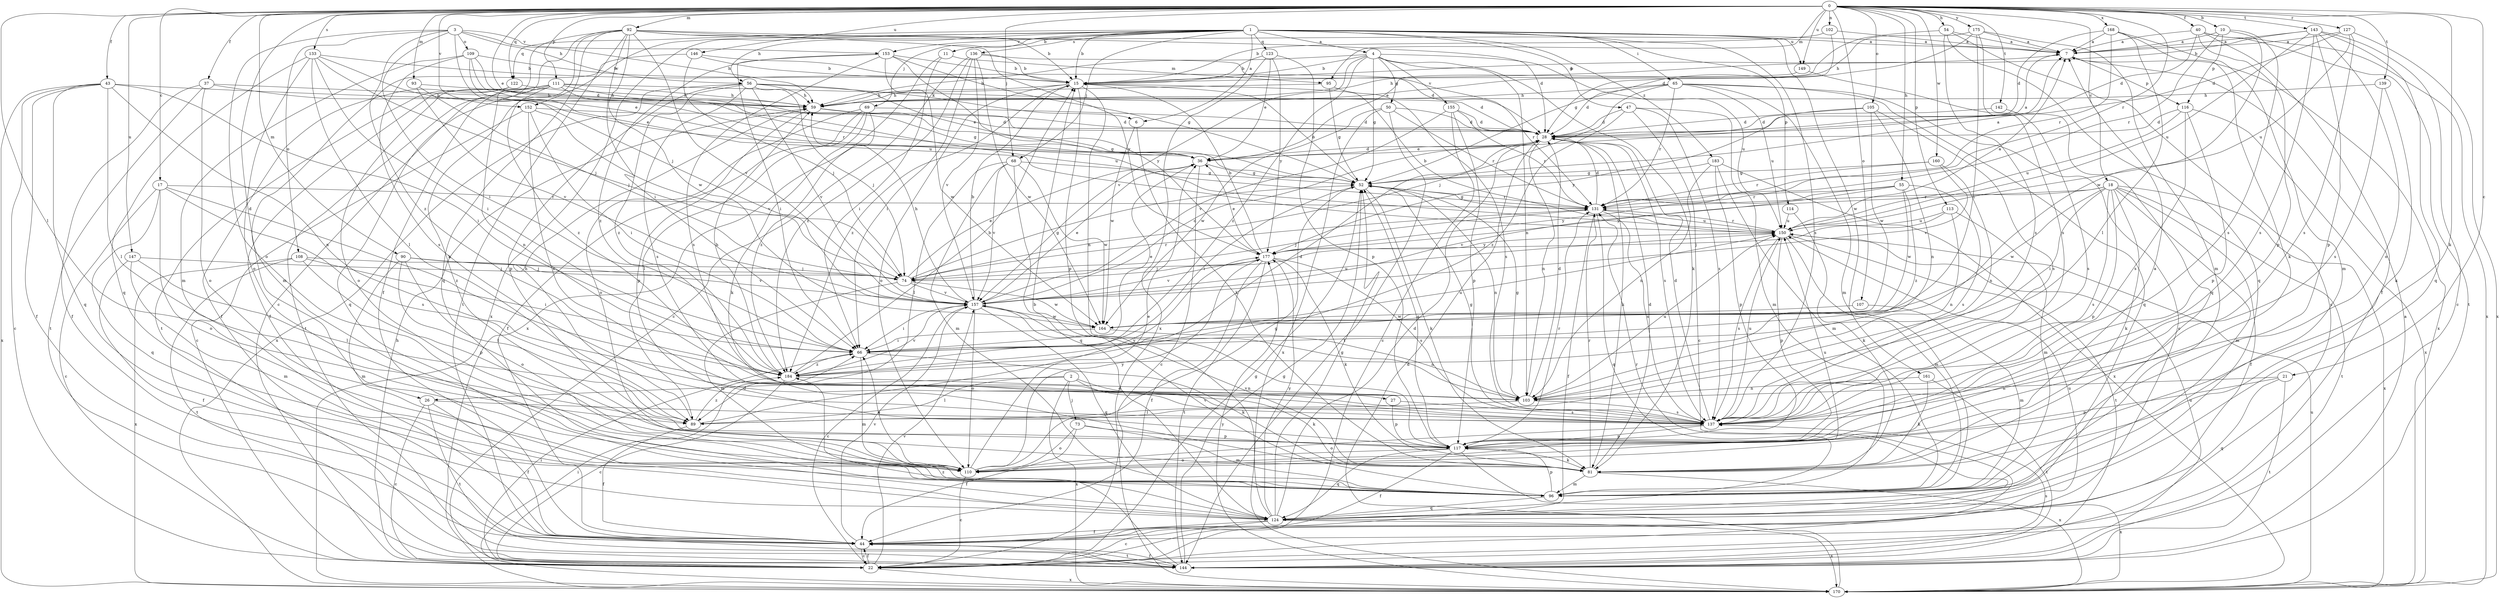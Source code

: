 strict digraph  {
0;
1;
2;
3;
4;
6;
7;
10;
11;
15;
17;
18;
21;
22;
26;
27;
28;
36;
37;
40;
43;
44;
47;
50;
52;
54;
55;
56;
59;
65;
66;
68;
69;
73;
74;
81;
89;
90;
92;
93;
95;
96;
102;
103;
105;
107;
108;
109;
110;
111;
113;
114;
116;
117;
122;
123;
124;
127;
131;
133;
136;
137;
139;
142;
143;
144;
146;
147;
149;
150;
152;
153;
155;
157;
160;
161;
164;
168;
170;
175;
177;
183;
184;
0 -> 10  [label=b];
0 -> 17  [label=c];
0 -> 18  [label=c];
0 -> 21  [label=c];
0 -> 26  [label=d];
0 -> 36  [label=e];
0 -> 37  [label=f];
0 -> 40  [label=f];
0 -> 43  [label=f];
0 -> 54  [label=h];
0 -> 55  [label=h];
0 -> 68  [label=j];
0 -> 81  [label=k];
0 -> 89  [label=l];
0 -> 90  [label=m];
0 -> 92  [label=m];
0 -> 93  [label=m];
0 -> 95  [label=m];
0 -> 102  [label=n];
0 -> 105  [label=o];
0 -> 107  [label=o];
0 -> 111  [label=p];
0 -> 113  [label=p];
0 -> 122  [label=q];
0 -> 127  [label=r];
0 -> 131  [label=r];
0 -> 133  [label=s];
0 -> 139  [label=t];
0 -> 142  [label=t];
0 -> 143  [label=t];
0 -> 146  [label=u];
0 -> 147  [label=u];
0 -> 149  [label=u];
0 -> 152  [label=v];
0 -> 160  [label=w];
0 -> 168  [label=x];
0 -> 175  [label=y];
1 -> 4  [label=a];
1 -> 6  [label=a];
1 -> 7  [label=a];
1 -> 11  [label=b];
1 -> 15  [label=b];
1 -> 47  [label=g];
1 -> 56  [label=h];
1 -> 65  [label=i];
1 -> 68  [label=j];
1 -> 69  [label=j];
1 -> 114  [label=p];
1 -> 122  [label=q];
1 -> 123  [label=q];
1 -> 136  [label=s];
1 -> 137  [label=s];
1 -> 149  [label=u];
1 -> 152  [label=v];
1 -> 153  [label=v];
1 -> 161  [label=w];
1 -> 170  [label=x];
1 -> 183  [label=z];
2 -> 26  [label=d];
2 -> 27  [label=d];
2 -> 73  [label=j];
2 -> 81  [label=k];
2 -> 89  [label=l];
2 -> 170  [label=x];
3 -> 56  [label=h];
3 -> 59  [label=h];
3 -> 66  [label=i];
3 -> 74  [label=j];
3 -> 108  [label=o];
3 -> 109  [label=o];
3 -> 110  [label=o];
3 -> 153  [label=v];
3 -> 184  [label=z];
4 -> 15  [label=b];
4 -> 50  [label=g];
4 -> 52  [label=g];
4 -> 59  [label=h];
4 -> 81  [label=k];
4 -> 103  [label=n];
4 -> 150  [label=u];
4 -> 155  [label=v];
4 -> 157  [label=v];
4 -> 184  [label=z];
6 -> 81  [label=k];
6 -> 164  [label=w];
7 -> 15  [label=b];
7 -> 116  [label=p];
7 -> 170  [label=x];
10 -> 7  [label=a];
10 -> 116  [label=p];
10 -> 131  [label=r];
10 -> 137  [label=s];
10 -> 164  [label=w];
11 -> 66  [label=i];
11 -> 95  [label=m];
11 -> 170  [label=x];
15 -> 59  [label=h];
15 -> 103  [label=n];
15 -> 110  [label=o];
15 -> 117  [label=p];
15 -> 184  [label=z];
17 -> 22  [label=c];
17 -> 110  [label=o];
17 -> 124  [label=q];
17 -> 131  [label=r];
17 -> 137  [label=s];
17 -> 184  [label=z];
18 -> 44  [label=f];
18 -> 66  [label=i];
18 -> 81  [label=k];
18 -> 96  [label=m];
18 -> 117  [label=p];
18 -> 131  [label=r];
18 -> 137  [label=s];
18 -> 144  [label=t];
18 -> 164  [label=w];
18 -> 170  [label=x];
18 -> 177  [label=y];
21 -> 103  [label=n];
21 -> 117  [label=p];
21 -> 124  [label=q];
21 -> 144  [label=t];
22 -> 44  [label=f];
22 -> 52  [label=g];
22 -> 59  [label=h];
22 -> 66  [label=i];
22 -> 157  [label=v];
22 -> 170  [label=x];
26 -> 22  [label=c];
26 -> 44  [label=f];
26 -> 137  [label=s];
26 -> 144  [label=t];
27 -> 117  [label=p];
27 -> 137  [label=s];
28 -> 36  [label=e];
28 -> 81  [label=k];
28 -> 103  [label=n];
28 -> 137  [label=s];
36 -> 7  [label=a];
36 -> 22  [label=c];
36 -> 28  [label=d];
36 -> 52  [label=g];
37 -> 36  [label=e];
37 -> 44  [label=f];
37 -> 59  [label=h];
37 -> 110  [label=o];
37 -> 144  [label=t];
40 -> 7  [label=a];
40 -> 28  [label=d];
40 -> 44  [label=f];
40 -> 117  [label=p];
40 -> 144  [label=t];
40 -> 170  [label=x];
43 -> 22  [label=c];
43 -> 44  [label=f];
43 -> 59  [label=h];
43 -> 66  [label=i];
43 -> 89  [label=l];
43 -> 103  [label=n];
43 -> 124  [label=q];
43 -> 170  [label=x];
44 -> 22  [label=c];
44 -> 144  [label=t];
44 -> 150  [label=u];
44 -> 157  [label=v];
47 -> 22  [label=c];
47 -> 28  [label=d];
47 -> 96  [label=m];
47 -> 137  [label=s];
47 -> 184  [label=z];
50 -> 28  [label=d];
50 -> 131  [label=r];
50 -> 144  [label=t];
50 -> 164  [label=w];
50 -> 170  [label=x];
52 -> 7  [label=a];
52 -> 15  [label=b];
52 -> 66  [label=i];
52 -> 81  [label=k];
52 -> 103  [label=n];
52 -> 131  [label=r];
54 -> 7  [label=a];
54 -> 22  [label=c];
54 -> 36  [label=e];
54 -> 124  [label=q];
54 -> 137  [label=s];
55 -> 131  [label=r];
55 -> 137  [label=s];
55 -> 157  [label=v];
55 -> 164  [label=w];
55 -> 177  [label=y];
55 -> 184  [label=z];
56 -> 36  [label=e];
56 -> 59  [label=h];
56 -> 74  [label=j];
56 -> 117  [label=p];
56 -> 137  [label=s];
56 -> 157  [label=v];
56 -> 170  [label=x];
56 -> 184  [label=z];
56 -> 6  [label=k];
59 -> 28  [label=d];
59 -> 52  [label=g];
59 -> 117  [label=p];
65 -> 22  [label=c];
65 -> 28  [label=d];
65 -> 59  [label=h];
65 -> 74  [label=j];
65 -> 96  [label=m];
65 -> 124  [label=q];
65 -> 131  [label=r];
65 -> 150  [label=u];
66 -> 36  [label=e];
66 -> 81  [label=k];
66 -> 96  [label=m];
66 -> 150  [label=u];
66 -> 184  [label=z];
68 -> 52  [label=g];
68 -> 89  [label=l];
68 -> 96  [label=m];
68 -> 124  [label=q];
68 -> 157  [label=v];
68 -> 164  [label=w];
69 -> 28  [label=d];
69 -> 44  [label=f];
69 -> 81  [label=k];
69 -> 89  [label=l];
69 -> 110  [label=o];
69 -> 184  [label=z];
73 -> 44  [label=f];
73 -> 96  [label=m];
73 -> 110  [label=o];
73 -> 117  [label=p];
74 -> 36  [label=e];
74 -> 52  [label=g];
74 -> 96  [label=m];
74 -> 131  [label=r];
74 -> 157  [label=v];
74 -> 164  [label=w];
81 -> 28  [label=d];
81 -> 96  [label=m];
81 -> 131  [label=r];
81 -> 157  [label=v];
81 -> 170  [label=x];
89 -> 44  [label=f];
89 -> 59  [label=h];
89 -> 177  [label=y];
89 -> 184  [label=z];
90 -> 74  [label=j];
90 -> 89  [label=l];
90 -> 96  [label=m];
90 -> 110  [label=o];
90 -> 157  [label=v];
92 -> 7  [label=a];
92 -> 15  [label=b];
92 -> 22  [label=c];
92 -> 28  [label=d];
92 -> 44  [label=f];
92 -> 66  [label=i];
92 -> 81  [label=k];
92 -> 124  [label=q];
92 -> 144  [label=t];
92 -> 157  [label=v];
92 -> 164  [label=w];
92 -> 177  [label=y];
93 -> 59  [label=h];
93 -> 74  [label=j];
93 -> 157  [label=v];
95 -> 52  [label=g];
95 -> 59  [label=h];
95 -> 137  [label=s];
96 -> 117  [label=p];
96 -> 124  [label=q];
96 -> 157  [label=v];
102 -> 7  [label=a];
102 -> 15  [label=b];
102 -> 28  [label=d];
103 -> 28  [label=d];
103 -> 52  [label=g];
103 -> 89  [label=l];
103 -> 137  [label=s];
103 -> 150  [label=u];
105 -> 28  [label=d];
105 -> 103  [label=n];
105 -> 137  [label=s];
105 -> 164  [label=w];
105 -> 177  [label=y];
107 -> 96  [label=m];
107 -> 164  [label=w];
108 -> 66  [label=i];
108 -> 74  [label=j];
108 -> 117  [label=p];
108 -> 144  [label=t];
108 -> 170  [label=x];
109 -> 15  [label=b];
109 -> 28  [label=d];
109 -> 96  [label=m];
109 -> 131  [label=r];
109 -> 137  [label=s];
109 -> 150  [label=u];
110 -> 7  [label=a];
110 -> 22  [label=c];
110 -> 36  [label=e];
110 -> 52  [label=g];
110 -> 66  [label=i];
110 -> 150  [label=u];
110 -> 177  [label=y];
111 -> 28  [label=d];
111 -> 44  [label=f];
111 -> 52  [label=g];
111 -> 59  [label=h];
111 -> 103  [label=n];
111 -> 110  [label=o];
111 -> 124  [label=q];
111 -> 144  [label=t];
111 -> 150  [label=u];
111 -> 184  [label=z];
113 -> 74  [label=j];
113 -> 96  [label=m];
113 -> 103  [label=n];
113 -> 150  [label=u];
114 -> 81  [label=k];
114 -> 150  [label=u];
116 -> 28  [label=d];
116 -> 117  [label=p];
116 -> 137  [label=s];
116 -> 150  [label=u];
116 -> 170  [label=x];
117 -> 44  [label=f];
117 -> 52  [label=g];
117 -> 81  [label=k];
117 -> 110  [label=o];
117 -> 124  [label=q];
117 -> 131  [label=r];
117 -> 170  [label=x];
122 -> 44  [label=f];
122 -> 59  [label=h];
122 -> 144  [label=t];
123 -> 15  [label=b];
123 -> 36  [label=e];
123 -> 117  [label=p];
123 -> 170  [label=x];
123 -> 177  [label=y];
124 -> 15  [label=b];
124 -> 22  [label=c];
124 -> 28  [label=d];
124 -> 44  [label=f];
124 -> 52  [label=g];
124 -> 131  [label=r];
124 -> 170  [label=x];
124 -> 177  [label=y];
127 -> 7  [label=a];
127 -> 28  [label=d];
127 -> 137  [label=s];
127 -> 150  [label=u];
127 -> 170  [label=x];
131 -> 28  [label=d];
131 -> 44  [label=f];
131 -> 52  [label=g];
131 -> 74  [label=j];
131 -> 124  [label=q];
131 -> 137  [label=s];
131 -> 150  [label=u];
133 -> 15  [label=b];
133 -> 36  [label=e];
133 -> 66  [label=i];
133 -> 74  [label=j];
133 -> 89  [label=l];
133 -> 110  [label=o];
133 -> 124  [label=q];
136 -> 15  [label=b];
136 -> 22  [label=c];
136 -> 66  [label=i];
136 -> 131  [label=r];
136 -> 157  [label=v];
136 -> 164  [label=w];
136 -> 184  [label=z];
137 -> 28  [label=d];
137 -> 52  [label=g];
137 -> 110  [label=o];
137 -> 117  [label=p];
137 -> 150  [label=u];
139 -> 59  [label=h];
139 -> 81  [label=k];
139 -> 137  [label=s];
142 -> 28  [label=d];
142 -> 137  [label=s];
143 -> 7  [label=a];
143 -> 15  [label=b];
143 -> 22  [label=c];
143 -> 110  [label=o];
143 -> 117  [label=p];
143 -> 124  [label=q];
143 -> 137  [label=s];
143 -> 150  [label=u];
144 -> 7  [label=a];
144 -> 44  [label=f];
144 -> 52  [label=g];
144 -> 137  [label=s];
144 -> 150  [label=u];
144 -> 184  [label=z];
146 -> 15  [label=b];
146 -> 28  [label=d];
146 -> 74  [label=j];
146 -> 96  [label=m];
147 -> 44  [label=f];
147 -> 74  [label=j];
147 -> 89  [label=l];
147 -> 96  [label=m];
149 -> 59  [label=h];
149 -> 124  [label=q];
150 -> 7  [label=a];
150 -> 15  [label=b];
150 -> 96  [label=m];
150 -> 117  [label=p];
150 -> 131  [label=r];
150 -> 137  [label=s];
150 -> 144  [label=t];
150 -> 177  [label=y];
152 -> 22  [label=c];
152 -> 28  [label=d];
152 -> 66  [label=i];
152 -> 137  [label=s];
152 -> 157  [label=v];
153 -> 15  [label=b];
153 -> 52  [label=g];
153 -> 66  [label=i];
153 -> 137  [label=s];
153 -> 164  [label=w];
153 -> 177  [label=y];
153 -> 184  [label=z];
155 -> 22  [label=c];
155 -> 28  [label=d];
155 -> 117  [label=p];
155 -> 131  [label=r];
155 -> 157  [label=v];
157 -> 15  [label=b];
157 -> 22  [label=c];
157 -> 28  [label=d];
157 -> 36  [label=e];
157 -> 59  [label=h];
157 -> 66  [label=i];
157 -> 110  [label=o];
157 -> 124  [label=q];
157 -> 150  [label=u];
157 -> 164  [label=w];
160 -> 52  [label=g];
160 -> 103  [label=n];
160 -> 131  [label=r];
160 -> 157  [label=v];
161 -> 81  [label=k];
161 -> 103  [label=n];
161 -> 144  [label=t];
164 -> 66  [label=i];
164 -> 103  [label=n];
168 -> 7  [label=a];
168 -> 28  [label=d];
168 -> 81  [label=k];
168 -> 89  [label=l];
168 -> 96  [label=m];
168 -> 131  [label=r];
170 -> 28  [label=d];
170 -> 66  [label=i];
170 -> 150  [label=u];
170 -> 177  [label=y];
175 -> 7  [label=a];
175 -> 52  [label=g];
175 -> 59  [label=h];
175 -> 66  [label=i];
175 -> 96  [label=m];
175 -> 137  [label=s];
177 -> 15  [label=b];
177 -> 36  [label=e];
177 -> 44  [label=f];
177 -> 74  [label=j];
177 -> 81  [label=k];
177 -> 137  [label=s];
177 -> 144  [label=t];
177 -> 157  [label=v];
183 -> 52  [label=g];
183 -> 96  [label=m];
183 -> 103  [label=n];
183 -> 117  [label=p];
183 -> 170  [label=x];
184 -> 15  [label=b];
184 -> 22  [label=c];
184 -> 28  [label=d];
184 -> 59  [label=h];
184 -> 103  [label=n];
184 -> 157  [label=v];
}
